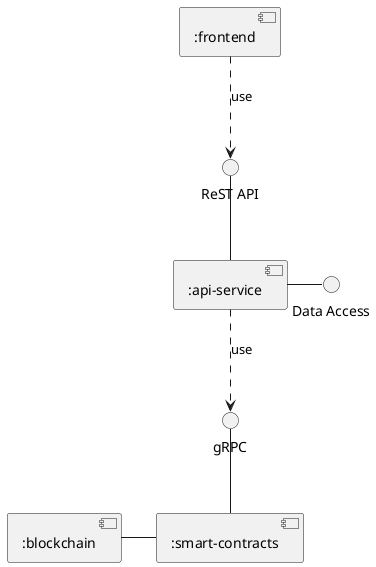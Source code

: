 @startuml system-architecture

skinparam component {
    BackgroundColor<<external>> White
    BackgroundColor<<executable>> LightGreen
    BackgroundColor<<test>> cyan
}
skinparam DatabaseBackgroundColor Beige

' TODO: just a sketch

[:frontend] as FRONTEND
FRONTEND ..> "ReST API" : use

[:api-service] as API
API -up- "ReST API"
API -right- "Data Access"
API ..> "gRPC" : use

[:smart-contracts] as SC
SC -up- "gRPC"

[:blockchain] as CHAIN
SC -left- CHAIN

@enduml